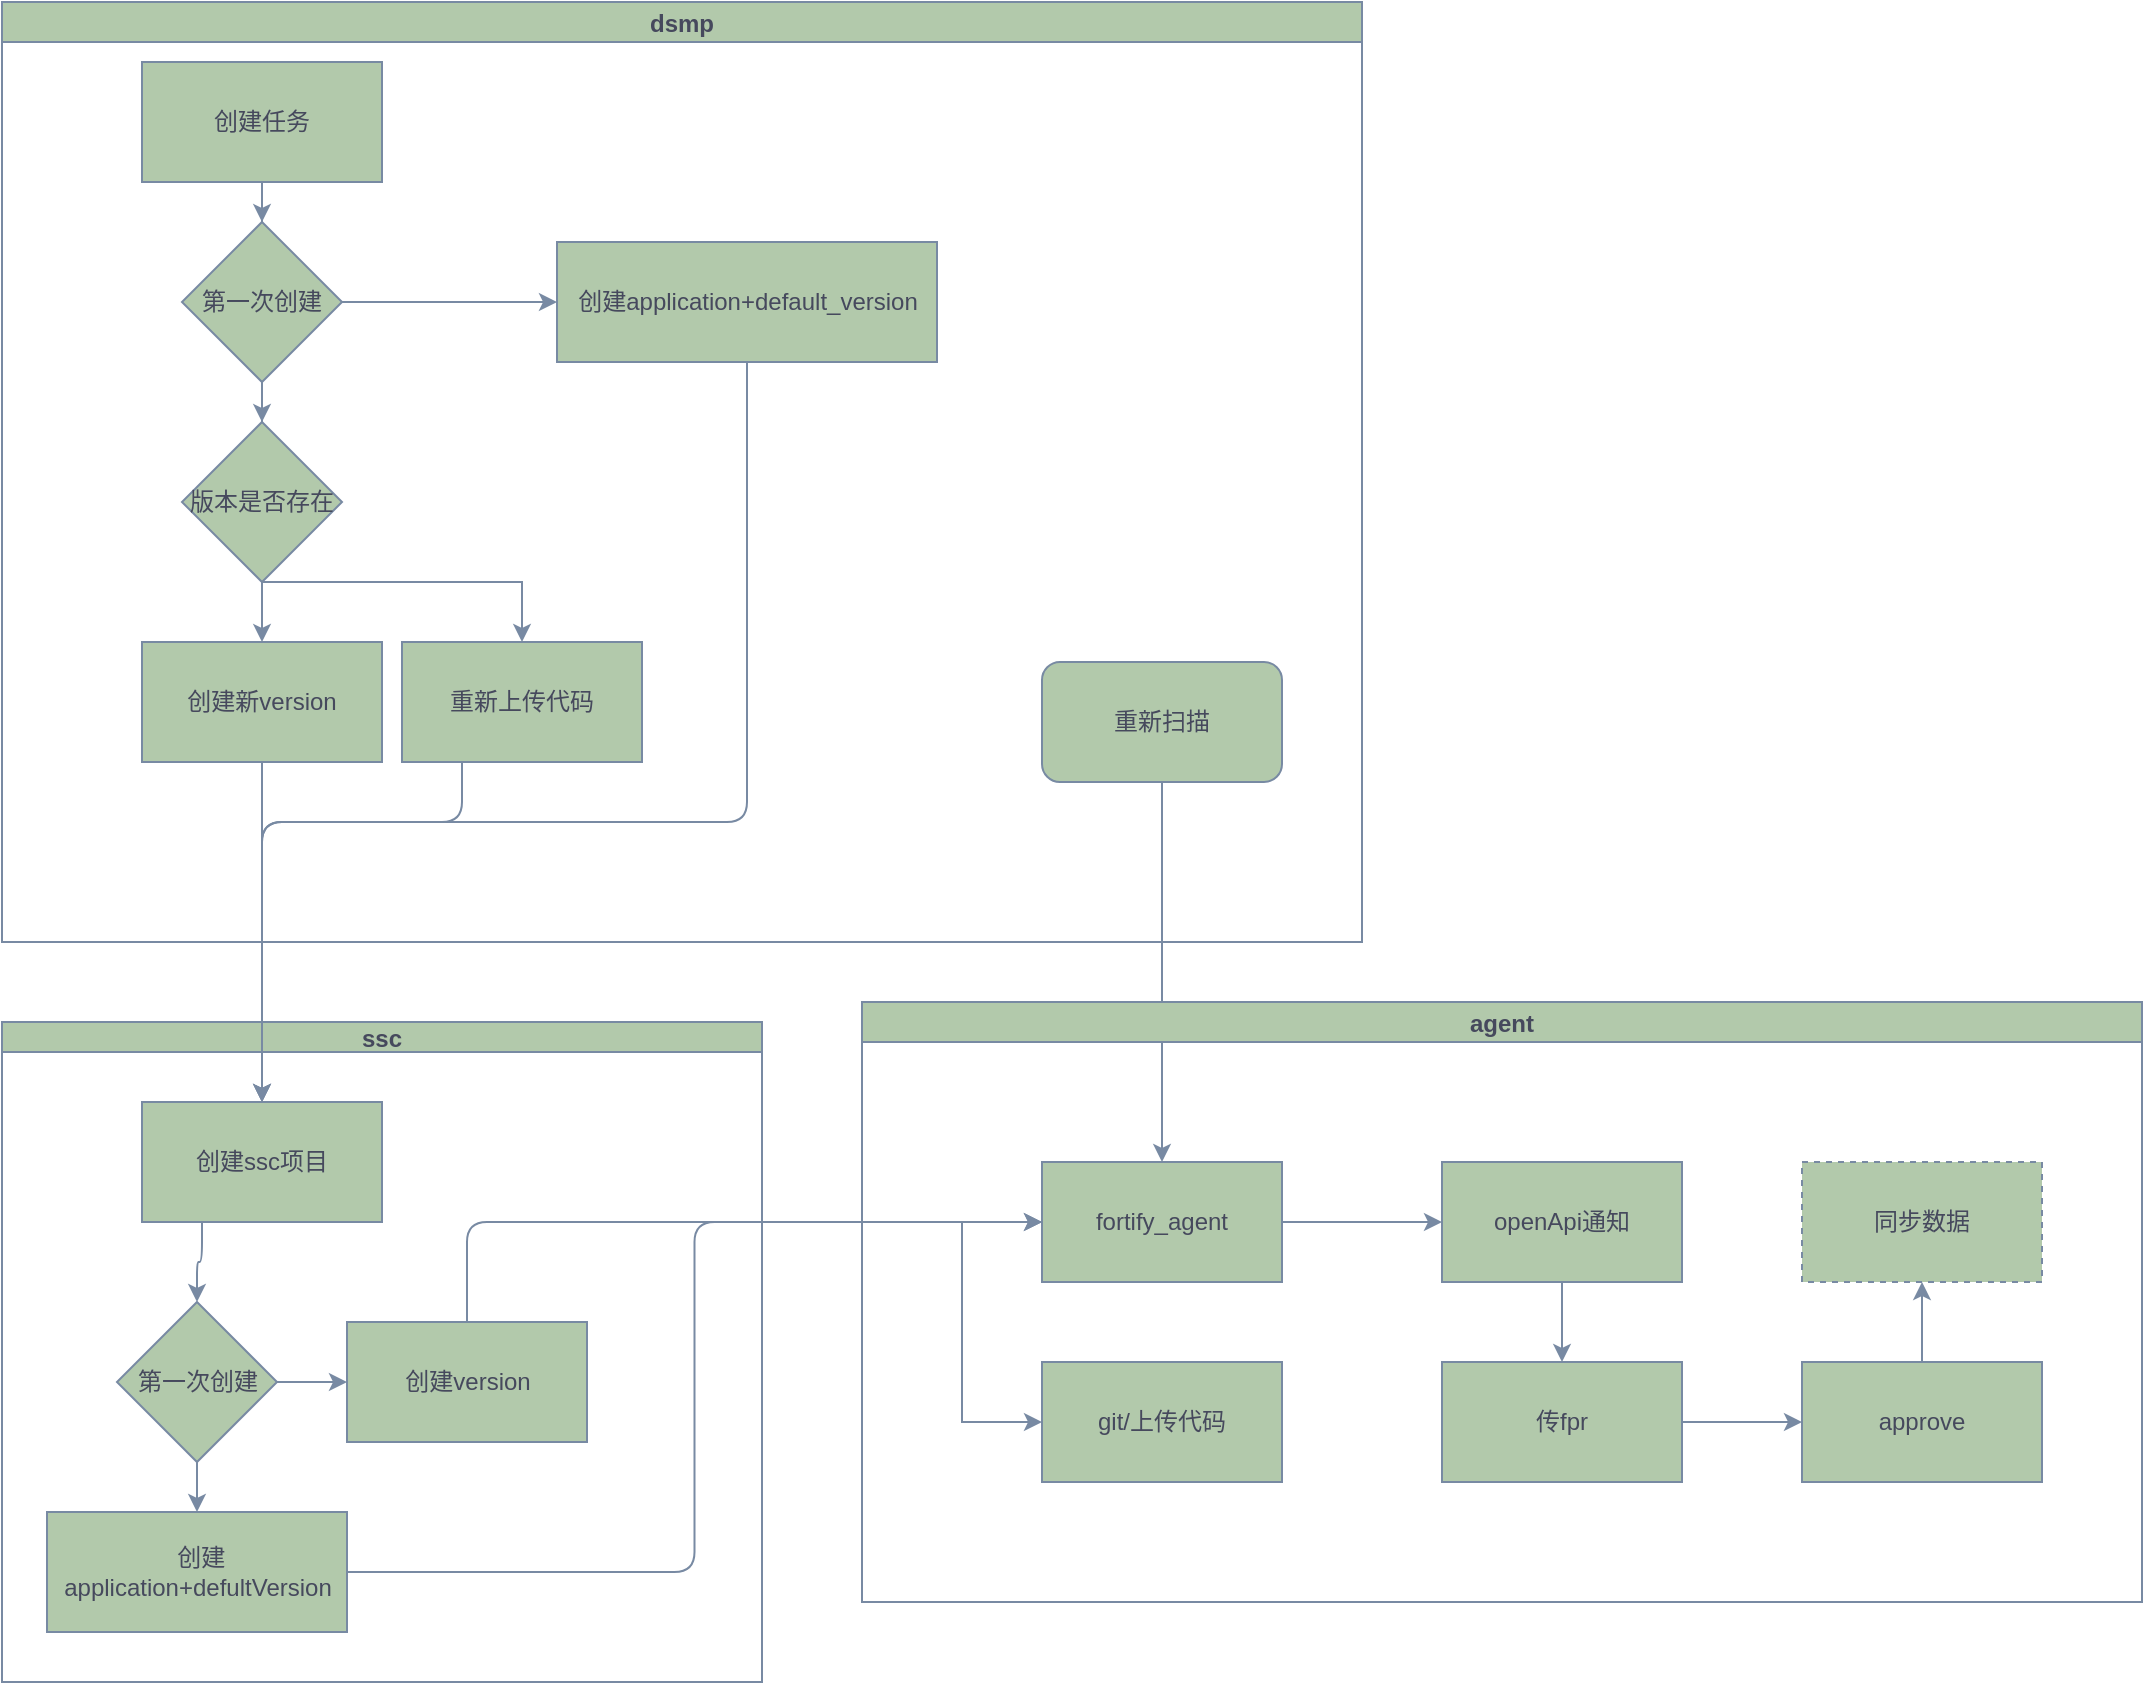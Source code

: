 <mxfile version="17.4.6" type="github">
  <diagram id="smvMTfAswRQDZr9uLSh3" name="Page-1">
    <mxGraphModel dx="2249" dy="1969" grid="1" gridSize="10" guides="1" tooltips="1" connect="1" arrows="1" fold="1" page="1" pageScale="1" pageWidth="827" pageHeight="1169" math="0" shadow="0">
      <root>
        <mxCell id="0" />
        <mxCell id="1" parent="0" />
        <mxCell id="6RZilpbmAJhJYDpMnW-6-60" style="edgeStyle=orthogonalEdgeStyle;curved=0;rounded=1;sketch=0;orthogonalLoop=1;jettySize=auto;html=1;exitX=0.5;exitY=1;exitDx=0;exitDy=0;entryX=0.5;entryY=0;entryDx=0;entryDy=0;fontColor=#46495D;strokeColor=#788AA3;fillColor=#B2C9AB;" edge="1" parent="1" source="6RZilpbmAJhJYDpMnW-6-58" target="6RZilpbmAJhJYDpMnW-6-19">
          <mxGeometry relative="1" as="geometry" />
        </mxCell>
        <mxCell id="6RZilpbmAJhJYDpMnW-6-44" value="agent" style="swimlane;startSize=20;fillColor=#B2C9AB;strokeColor=#788AA3;fontColor=#46495D;" vertex="1" parent="1">
          <mxGeometry x="60" y="-200" width="640" height="300" as="geometry">
            <mxRectangle x="440" y="670" width="150" height="50" as="alternateBounds" />
          </mxGeometry>
        </mxCell>
        <mxCell id="6RZilpbmAJhJYDpMnW-6-22" value="传fpr" style="whiteSpace=wrap;html=1;rounded=0;fillColor=#B2C9AB;strokeColor=#788AA3;fontColor=#46495D;" vertex="1" parent="6RZilpbmAJhJYDpMnW-6-44">
          <mxGeometry x="290" y="180" width="120" height="60" as="geometry" />
        </mxCell>
        <mxCell id="6RZilpbmAJhJYDpMnW-6-20" value="git/上传代码" style="whiteSpace=wrap;html=1;rounded=0;fillColor=#B2C9AB;strokeColor=#788AA3;fontColor=#46495D;" vertex="1" parent="6RZilpbmAJhJYDpMnW-6-44">
          <mxGeometry x="90" y="180" width="120" height="60" as="geometry" />
        </mxCell>
        <mxCell id="6RZilpbmAJhJYDpMnW-6-66" style="edgeStyle=orthogonalEdgeStyle;curved=0;rounded=1;sketch=0;orthogonalLoop=1;jettySize=auto;html=1;exitX=1;exitY=0.5;exitDx=0;exitDy=0;entryX=0;entryY=0.5;entryDx=0;entryDy=0;fontColor=#46495D;strokeColor=#788AA3;fillColor=#B2C9AB;" edge="1" parent="6RZilpbmAJhJYDpMnW-6-44" source="6RZilpbmAJhJYDpMnW-6-19" target="6RZilpbmAJhJYDpMnW-6-26">
          <mxGeometry relative="1" as="geometry" />
        </mxCell>
        <mxCell id="6RZilpbmAJhJYDpMnW-6-19" value="fortify_agent" style="rounded=0;whiteSpace=wrap;html=1;fillColor=#B2C9AB;strokeColor=#788AA3;fontColor=#46495D;" vertex="1" parent="6RZilpbmAJhJYDpMnW-6-44">
          <mxGeometry x="90" y="80" width="120" height="60" as="geometry" />
        </mxCell>
        <mxCell id="6RZilpbmAJhJYDpMnW-6-21" value="" style="edgeStyle=orthogonalEdgeStyle;rounded=0;orthogonalLoop=1;jettySize=auto;html=1;strokeColor=#788AA3;fontColor=#46495D;" edge="1" parent="6RZilpbmAJhJYDpMnW-6-44" source="6RZilpbmAJhJYDpMnW-6-19" target="6RZilpbmAJhJYDpMnW-6-20">
          <mxGeometry relative="1" as="geometry">
            <Array as="points">
              <mxPoint x="50" y="110" />
            </Array>
          </mxGeometry>
        </mxCell>
        <mxCell id="6RZilpbmAJhJYDpMnW-6-24" value="approve" style="whiteSpace=wrap;html=1;rounded=0;fillColor=#B2C9AB;strokeColor=#788AA3;fontColor=#46495D;" vertex="1" parent="6RZilpbmAJhJYDpMnW-6-44">
          <mxGeometry x="470" y="180" width="120" height="60" as="geometry" />
        </mxCell>
        <mxCell id="6RZilpbmAJhJYDpMnW-6-25" value="" style="edgeStyle=orthogonalEdgeStyle;rounded=0;orthogonalLoop=1;jettySize=auto;html=1;strokeColor=#788AA3;fontColor=#46495D;" edge="1" parent="6RZilpbmAJhJYDpMnW-6-44" source="6RZilpbmAJhJYDpMnW-6-22" target="6RZilpbmAJhJYDpMnW-6-24">
          <mxGeometry relative="1" as="geometry" />
        </mxCell>
        <mxCell id="6RZilpbmAJhJYDpMnW-6-26" value="openApi通知" style="rounded=0;whiteSpace=wrap;html=1;fillColor=#B2C9AB;strokeColor=#788AA3;fontColor=#46495D;direction=east;container=0;" vertex="1" parent="6RZilpbmAJhJYDpMnW-6-44">
          <mxGeometry x="290" y="80" width="120" height="60" as="geometry" />
        </mxCell>
        <mxCell id="6RZilpbmAJhJYDpMnW-6-28" style="edgeStyle=orthogonalEdgeStyle;rounded=0;orthogonalLoop=1;jettySize=auto;html=1;exitX=0.5;exitY=1;exitDx=0;exitDy=0;entryX=0.5;entryY=0;entryDx=0;entryDy=0;strokeColor=#788AA3;fontColor=#46495D;" edge="1" parent="6RZilpbmAJhJYDpMnW-6-44" source="6RZilpbmAJhJYDpMnW-6-26" target="6RZilpbmAJhJYDpMnW-6-22">
          <mxGeometry relative="1" as="geometry" />
        </mxCell>
        <mxCell id="6RZilpbmAJhJYDpMnW-6-49" value="同步数据" style="rounded=0;whiteSpace=wrap;html=1;fillColor=#B2C9AB;strokeColor=#788AA3;fontColor=#46495D;dashed=1;" vertex="1" parent="6RZilpbmAJhJYDpMnW-6-44">
          <mxGeometry x="470" y="80" width="120" height="60" as="geometry" />
        </mxCell>
        <mxCell id="6RZilpbmAJhJYDpMnW-6-50" value="" style="edgeStyle=orthogonalEdgeStyle;curved=0;rounded=1;sketch=0;orthogonalLoop=1;jettySize=auto;html=1;fontColor=#46495D;strokeColor=#788AA3;fillColor=#B2C9AB;exitX=0.5;exitY=0;exitDx=0;exitDy=0;" edge="1" parent="6RZilpbmAJhJYDpMnW-6-44" source="6RZilpbmAJhJYDpMnW-6-24" target="6RZilpbmAJhJYDpMnW-6-49">
          <mxGeometry relative="1" as="geometry" />
        </mxCell>
        <mxCell id="6RZilpbmAJhJYDpMnW-6-46" value="dsmp" style="swimlane;startSize=20;fillColor=#B2C9AB;strokeColor=#788AA3;fontColor=#46495D;" vertex="1" parent="1">
          <mxGeometry x="-370" y="-700" width="680" height="470" as="geometry">
            <mxRectangle x="-50" y="-60" width="50" height="40" as="alternateBounds" />
          </mxGeometry>
        </mxCell>
        <mxCell id="6RZilpbmAJhJYDpMnW-6-8" value="版本是否存在" style="rhombus;whiteSpace=wrap;html=1;rounded=0;fillColor=#B2C9AB;strokeColor=#788AA3;fontColor=#46495D;" vertex="1" parent="6RZilpbmAJhJYDpMnW-6-46">
          <mxGeometry x="90" y="210" width="80" height="80" as="geometry" />
        </mxCell>
        <mxCell id="6RZilpbmAJhJYDpMnW-6-10" value="创建新version" style="whiteSpace=wrap;html=1;rounded=0;fillColor=#B2C9AB;strokeColor=#788AA3;fontColor=#46495D;" vertex="1" parent="6RZilpbmAJhJYDpMnW-6-46">
          <mxGeometry x="70" y="320" width="120" height="60" as="geometry" />
        </mxCell>
        <mxCell id="6RZilpbmAJhJYDpMnW-6-11" value="" style="edgeStyle=orthogonalEdgeStyle;rounded=0;orthogonalLoop=1;jettySize=auto;html=1;strokeColor=#788AA3;fontColor=#46495D;" edge="1" parent="6RZilpbmAJhJYDpMnW-6-46" source="6RZilpbmAJhJYDpMnW-6-8" target="6RZilpbmAJhJYDpMnW-6-10">
          <mxGeometry relative="1" as="geometry" />
        </mxCell>
        <mxCell id="6RZilpbmAJhJYDpMnW-6-12" value="重新上传代码" style="whiteSpace=wrap;html=1;rounded=0;fillColor=#B2C9AB;strokeColor=#788AA3;fontColor=#46495D;" vertex="1" parent="6RZilpbmAJhJYDpMnW-6-46">
          <mxGeometry x="200" y="320" width="120" height="60" as="geometry" />
        </mxCell>
        <mxCell id="6RZilpbmAJhJYDpMnW-6-13" value="" style="edgeStyle=orthogonalEdgeStyle;rounded=0;orthogonalLoop=1;jettySize=auto;html=1;strokeColor=#788AA3;fontColor=#46495D;" edge="1" parent="6RZilpbmAJhJYDpMnW-6-46" source="6RZilpbmAJhJYDpMnW-6-8" target="6RZilpbmAJhJYDpMnW-6-12">
          <mxGeometry relative="1" as="geometry">
            <Array as="points">
              <mxPoint x="260" y="290" />
            </Array>
          </mxGeometry>
        </mxCell>
        <mxCell id="6RZilpbmAJhJYDpMnW-6-1" value="创建任务" style="rounded=0;whiteSpace=wrap;html=1;fillColor=#B2C9AB;strokeColor=#788AA3;fontColor=#46495D;" vertex="1" parent="6RZilpbmAJhJYDpMnW-6-46">
          <mxGeometry x="70" y="30" width="120" height="60" as="geometry" />
        </mxCell>
        <mxCell id="6RZilpbmAJhJYDpMnW-6-2" value="第一次创建" style="rhombus;whiteSpace=wrap;html=1;rounded=0;fillColor=#B2C9AB;strokeColor=#788AA3;fontColor=#46495D;" vertex="1" parent="6RZilpbmAJhJYDpMnW-6-46">
          <mxGeometry x="90" y="110" width="80" height="80" as="geometry" />
        </mxCell>
        <mxCell id="6RZilpbmAJhJYDpMnW-6-3" value="" style="edgeStyle=orthogonalEdgeStyle;rounded=0;orthogonalLoop=1;jettySize=auto;html=1;strokeColor=#788AA3;fontColor=#46495D;" edge="1" parent="6RZilpbmAJhJYDpMnW-6-46" source="6RZilpbmAJhJYDpMnW-6-1" target="6RZilpbmAJhJYDpMnW-6-2">
          <mxGeometry relative="1" as="geometry" />
        </mxCell>
        <mxCell id="6RZilpbmAJhJYDpMnW-6-9" value="" style="edgeStyle=orthogonalEdgeStyle;rounded=0;orthogonalLoop=1;jettySize=auto;html=1;strokeColor=#788AA3;fontColor=#46495D;" edge="1" parent="6RZilpbmAJhJYDpMnW-6-46" source="6RZilpbmAJhJYDpMnW-6-2" target="6RZilpbmAJhJYDpMnW-6-8">
          <mxGeometry relative="1" as="geometry" />
        </mxCell>
        <mxCell id="6RZilpbmAJhJYDpMnW-6-4" value="创建application+default_version&lt;br&gt;" style="whiteSpace=wrap;html=1;rounded=0;fillColor=#B2C9AB;strokeColor=#788AA3;fontColor=#46495D;" vertex="1" parent="6RZilpbmAJhJYDpMnW-6-46">
          <mxGeometry x="277.5" y="120" width="190" height="60" as="geometry" />
        </mxCell>
        <mxCell id="6RZilpbmAJhJYDpMnW-6-5" value="" style="edgeStyle=orthogonalEdgeStyle;rounded=0;orthogonalLoop=1;jettySize=auto;html=1;strokeColor=#788AA3;fontColor=#46495D;" edge="1" parent="6RZilpbmAJhJYDpMnW-6-46" source="6RZilpbmAJhJYDpMnW-6-2" target="6RZilpbmAJhJYDpMnW-6-4">
          <mxGeometry relative="1" as="geometry" />
        </mxCell>
        <mxCell id="6RZilpbmAJhJYDpMnW-6-58" value="重新扫描" style="rounded=1;whiteSpace=wrap;html=1;sketch=0;fontColor=#46495D;strokeColor=#788AA3;fillColor=#B2C9AB;" vertex="1" parent="6RZilpbmAJhJYDpMnW-6-46">
          <mxGeometry x="520" y="330" width="120" height="60" as="geometry" />
        </mxCell>
        <mxCell id="6RZilpbmAJhJYDpMnW-6-47" value="ssc" style="swimlane;startSize=15;fillColor=#B2C9AB;strokeColor=#788AA3;fontColor=#46495D;" vertex="1" parent="1">
          <mxGeometry x="-370" y="-190" width="380" height="330" as="geometry">
            <mxRectangle x="22.5" y="585" width="50" height="20" as="alternateBounds" />
          </mxGeometry>
        </mxCell>
        <mxCell id="6RZilpbmAJhJYDpMnW-6-17" value="创建version" style="whiteSpace=wrap;html=1;rounded=0;fillColor=#B2C9AB;strokeColor=#788AA3;fontColor=#46495D;" vertex="1" parent="6RZilpbmAJhJYDpMnW-6-47">
          <mxGeometry x="172.5" y="150" width="120" height="60" as="geometry" />
        </mxCell>
        <mxCell id="6RZilpbmAJhJYDpMnW-6-15" value="&amp;nbsp;创建application+defultVersion" style="rounded=0;whiteSpace=wrap;html=1;fillColor=#B2C9AB;strokeColor=#788AA3;fontColor=#46495D;" vertex="1" parent="6RZilpbmAJhJYDpMnW-6-47">
          <mxGeometry x="22.5" y="245" width="150" height="60" as="geometry" />
        </mxCell>
        <mxCell id="6RZilpbmAJhJYDpMnW-6-68" style="edgeStyle=orthogonalEdgeStyle;curved=0;rounded=1;sketch=0;orthogonalLoop=1;jettySize=auto;html=1;exitX=0.25;exitY=1;exitDx=0;exitDy=0;entryX=0.5;entryY=0;entryDx=0;entryDy=0;fontColor=#46495D;strokeColor=#788AA3;fillColor=#B2C9AB;" edge="1" parent="6RZilpbmAJhJYDpMnW-6-47" source="6RZilpbmAJhJYDpMnW-6-14" target="6RZilpbmAJhJYDpMnW-6-34">
          <mxGeometry relative="1" as="geometry" />
        </mxCell>
        <mxCell id="6RZilpbmAJhJYDpMnW-6-14" value="创建ssc项目" style="rounded=0;whiteSpace=wrap;html=1;fillColor=#B2C9AB;strokeColor=#788AA3;fontColor=#46495D;" vertex="1" parent="6RZilpbmAJhJYDpMnW-6-47">
          <mxGeometry x="70" y="40" width="120" height="60" as="geometry" />
        </mxCell>
        <mxCell id="6RZilpbmAJhJYDpMnW-6-34" value="第一次创建" style="rhombus;whiteSpace=wrap;html=1;fillColor=#B2C9AB;strokeColor=#788AA3;fontColor=#46495D;" vertex="1" parent="6RZilpbmAJhJYDpMnW-6-47">
          <mxGeometry x="57.5" y="140" width="80" height="80" as="geometry" />
        </mxCell>
        <mxCell id="6RZilpbmAJhJYDpMnW-6-36" style="edgeStyle=orthogonalEdgeStyle;rounded=0;orthogonalLoop=1;jettySize=auto;html=1;exitX=0.5;exitY=1;exitDx=0;exitDy=0;entryX=0.5;entryY=0;entryDx=0;entryDy=0;strokeColor=#788AA3;fontColor=#46495D;" edge="1" parent="6RZilpbmAJhJYDpMnW-6-47" source="6RZilpbmAJhJYDpMnW-6-34" target="6RZilpbmAJhJYDpMnW-6-15">
          <mxGeometry relative="1" as="geometry" />
        </mxCell>
        <mxCell id="6RZilpbmAJhJYDpMnW-6-18" value="" style="edgeStyle=orthogonalEdgeStyle;rounded=0;orthogonalLoop=1;jettySize=auto;html=1;strokeColor=#788AA3;fontColor=#46495D;exitX=1;exitY=0.5;exitDx=0;exitDy=0;" edge="1" parent="6RZilpbmAJhJYDpMnW-6-47" source="6RZilpbmAJhJYDpMnW-6-34" target="6RZilpbmAJhJYDpMnW-6-17">
          <mxGeometry relative="1" as="geometry" />
        </mxCell>
        <mxCell id="6RZilpbmAJhJYDpMnW-6-62" style="edgeStyle=orthogonalEdgeStyle;curved=0;rounded=1;sketch=0;orthogonalLoop=1;jettySize=auto;html=1;exitX=0.5;exitY=1;exitDx=0;exitDy=0;entryX=0.5;entryY=0;entryDx=0;entryDy=0;fontColor=#46495D;strokeColor=#788AA3;fillColor=#B2C9AB;" edge="1" parent="1" source="6RZilpbmAJhJYDpMnW-6-4" target="6RZilpbmAJhJYDpMnW-6-14">
          <mxGeometry relative="1" as="geometry">
            <Array as="points">
              <mxPoint x="3" y="-290" />
              <mxPoint x="-240" y="-290" />
            </Array>
          </mxGeometry>
        </mxCell>
        <mxCell id="6RZilpbmAJhJYDpMnW-6-64" style="edgeStyle=orthogonalEdgeStyle;curved=0;rounded=1;sketch=0;orthogonalLoop=1;jettySize=auto;html=1;exitX=0.25;exitY=1;exitDx=0;exitDy=0;entryX=0.5;entryY=0;entryDx=0;entryDy=0;fontColor=#46495D;strokeColor=#788AA3;fillColor=#B2C9AB;" edge="1" parent="1" source="6RZilpbmAJhJYDpMnW-6-12" target="6RZilpbmAJhJYDpMnW-6-14">
          <mxGeometry relative="1" as="geometry">
            <Array as="points">
              <mxPoint x="-140" y="-290" />
              <mxPoint x="-240" y="-290" />
            </Array>
          </mxGeometry>
        </mxCell>
        <mxCell id="6RZilpbmAJhJYDpMnW-6-65" style="edgeStyle=orthogonalEdgeStyle;curved=0;rounded=1;sketch=0;orthogonalLoop=1;jettySize=auto;html=1;exitX=0.5;exitY=1;exitDx=0;exitDy=0;entryX=0.5;entryY=0;entryDx=0;entryDy=0;fontColor=#46495D;strokeColor=#788AA3;fillColor=#B2C9AB;" edge="1" parent="1" source="6RZilpbmAJhJYDpMnW-6-10" target="6RZilpbmAJhJYDpMnW-6-14">
          <mxGeometry relative="1" as="geometry">
            <Array as="points">
              <mxPoint x="-240" y="-260" />
              <mxPoint x="-240" y="-260" />
            </Array>
          </mxGeometry>
        </mxCell>
        <mxCell id="6RZilpbmAJhJYDpMnW-6-67" style="edgeStyle=orthogonalEdgeStyle;curved=0;rounded=1;sketch=0;orthogonalLoop=1;jettySize=auto;html=1;exitX=0.5;exitY=0;exitDx=0;exitDy=0;entryX=0;entryY=0.5;entryDx=0;entryDy=0;fontColor=#46495D;strokeColor=#788AA3;fillColor=#B2C9AB;" edge="1" parent="1" source="6RZilpbmAJhJYDpMnW-6-17" target="6RZilpbmAJhJYDpMnW-6-19">
          <mxGeometry relative="1" as="geometry" />
        </mxCell>
        <mxCell id="6RZilpbmAJhJYDpMnW-6-69" style="edgeStyle=orthogonalEdgeStyle;curved=0;rounded=1;sketch=0;orthogonalLoop=1;jettySize=auto;html=1;exitX=1;exitY=0.5;exitDx=0;exitDy=0;entryX=0;entryY=0.5;entryDx=0;entryDy=0;fontColor=#46495D;strokeColor=#788AA3;fillColor=#B2C9AB;" edge="1" parent="1" source="6RZilpbmAJhJYDpMnW-6-15" target="6RZilpbmAJhJYDpMnW-6-19">
          <mxGeometry relative="1" as="geometry" />
        </mxCell>
      </root>
    </mxGraphModel>
  </diagram>
</mxfile>
